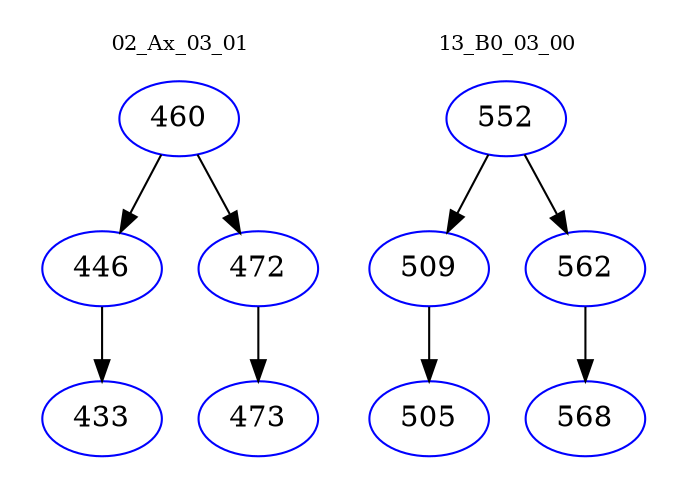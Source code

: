 digraph{
subgraph cluster_0 {
color = white
label = "02_Ax_03_01";
fontsize=10;
T0_460 [label="460", color="blue"]
T0_460 -> T0_446 [color="black"]
T0_446 [label="446", color="blue"]
T0_446 -> T0_433 [color="black"]
T0_433 [label="433", color="blue"]
T0_460 -> T0_472 [color="black"]
T0_472 [label="472", color="blue"]
T0_472 -> T0_473 [color="black"]
T0_473 [label="473", color="blue"]
}
subgraph cluster_1 {
color = white
label = "13_B0_03_00";
fontsize=10;
T1_552 [label="552", color="blue"]
T1_552 -> T1_509 [color="black"]
T1_509 [label="509", color="blue"]
T1_509 -> T1_505 [color="black"]
T1_505 [label="505", color="blue"]
T1_552 -> T1_562 [color="black"]
T1_562 [label="562", color="blue"]
T1_562 -> T1_568 [color="black"]
T1_568 [label="568", color="blue"]
}
}
